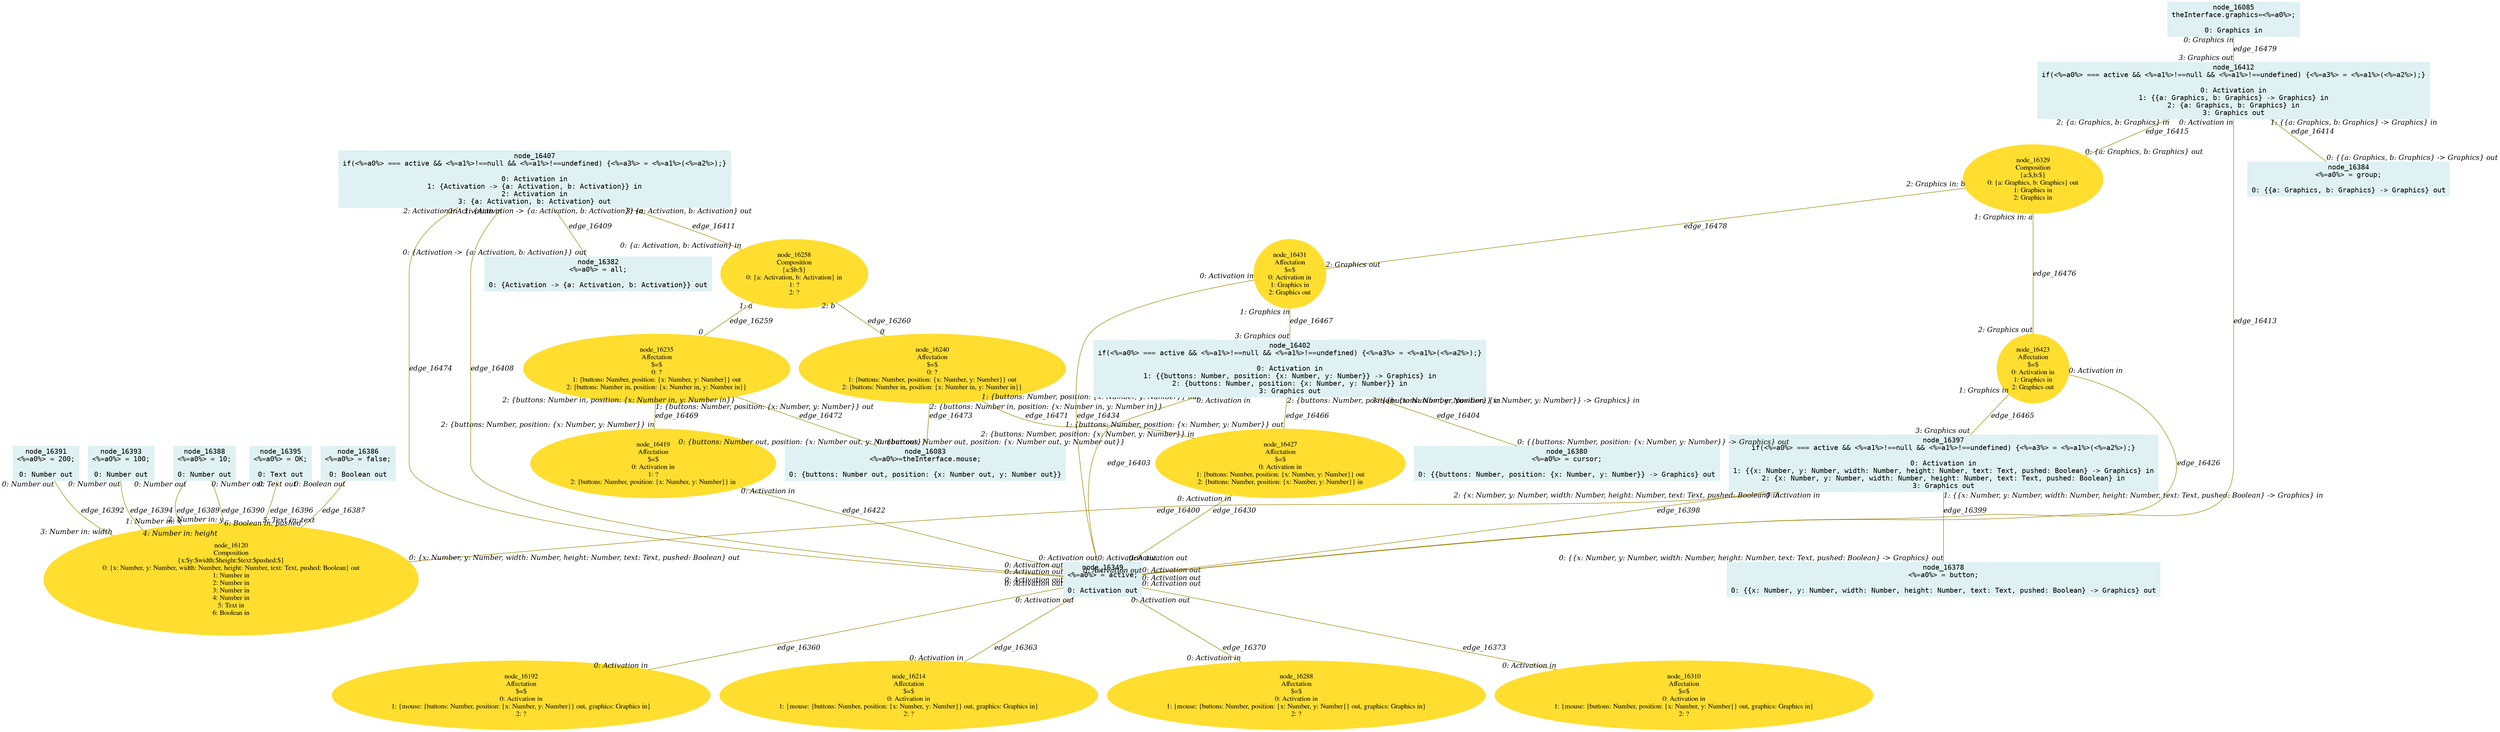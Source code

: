 digraph g{node_16083 [shape="box", style="filled", color="#dff1f2", fontname="Courier", label="node_16083
<%=a0%>=theInterface.mouse;

0: {buttons: Number out, position: {x: Number out, y: Number out}}" ]
node_16085 [shape="box", style="filled", color="#dff1f2", fontname="Courier", label="node_16085
theInterface.graphics=<%=a0%>;

0: Graphics in" ]
node_16120 [shape="ellipse", style="filled", color="#ffde2f", fontname="Times", label="node_16120
Composition
{x:$y:$width:$height:$text:$pushed:$}
0: {x: Number, y: Number, width: Number, height: Number, text: Text, pushed: Boolean} out
1: Number in
2: Number in
3: Number in
4: Number in
5: Text in
6: Boolean in" ]
node_16192 [shape="ellipse", style="filled", color="#ffde2f", fontname="Times", label="node_16192
Affectation
$=$
0: Activation in
1: {mouse: {buttons: Number, position: {x: Number, y: Number}} out, graphics: Graphics in}
2: ?" ]
node_16214 [shape="ellipse", style="filled", color="#ffde2f", fontname="Times", label="node_16214
Affectation
$=$
0: Activation in
1: {mouse: {buttons: Number, position: {x: Number, y: Number}} out, graphics: Graphics in}
2: ?" ]
node_16235 [shape="ellipse", style="filled", color="#ffde2f", fontname="Times", label="node_16235
Affectation
$=$
0: ?
1: {buttons: Number, position: {x: Number, y: Number}} out
2: {buttons: Number in, position: {x: Number in, y: Number in}}" ]
node_16240 [shape="ellipse", style="filled", color="#ffde2f", fontname="Times", label="node_16240
Affectation
$=$
0: ?
1: {buttons: Number, position: {x: Number, y: Number}} out
2: {buttons: Number in, position: {x: Number in, y: Number in}}" ]
node_16258 [shape="ellipse", style="filled", color="#ffde2f", fontname="Times", label="node_16258
Composition
{a:$b:$}
0: {a: Activation, b: Activation} in
1: ?
2: ?" ]
node_16288 [shape="ellipse", style="filled", color="#ffde2f", fontname="Times", label="node_16288
Affectation
$=$
0: Activation in
1: {mouse: {buttons: Number, position: {x: Number, y: Number}} out, graphics: Graphics in}
2: ?" ]
node_16310 [shape="ellipse", style="filled", color="#ffde2f", fontname="Times", label="node_16310
Affectation
$=$
0: Activation in
1: {mouse: {buttons: Number, position: {x: Number, y: Number}} out, graphics: Graphics in}
2: ?" ]
node_16329 [shape="ellipse", style="filled", color="#ffde2f", fontname="Times", label="node_16329
Composition
{a:$,b:$}
0: {a: Graphics, b: Graphics} out
1: Graphics in
2: Graphics in" ]
node_16349 [shape="box", style="filled", color="#dff1f2", fontname="Courier", label="node_16349
<%=a0%> = active;

0: Activation out" ]
node_16378 [shape="box", style="filled", color="#dff1f2", fontname="Courier", label="node_16378
<%=a0%> = button;

0: {{x: Number, y: Number, width: Number, height: Number, text: Text, pushed: Boolean} -> Graphics} out" ]
node_16380 [shape="box", style="filled", color="#dff1f2", fontname="Courier", label="node_16380
<%=a0%> = cursor;

0: {{buttons: Number, position: {x: Number, y: Number}} -> Graphics} out" ]
node_16382 [shape="box", style="filled", color="#dff1f2", fontname="Courier", label="node_16382
<%=a0%> = all;

0: {Activation -> {a: Activation, b: Activation}} out" ]
node_16384 [shape="box", style="filled", color="#dff1f2", fontname="Courier", label="node_16384
<%=a0%> = group;

0: {{a: Graphics, b: Graphics} -> Graphics} out" ]
node_16386 [shape="box", style="filled", color="#dff1f2", fontname="Courier", label="node_16386
<%=a0%> = false;

0: Boolean out" ]
node_16388 [shape="box", style="filled", color="#dff1f2", fontname="Courier", label="node_16388
<%=a0%> = 10;

0: Number out" ]
node_16391 [shape="box", style="filled", color="#dff1f2", fontname="Courier", label="node_16391
<%=a0%> = 200;

0: Number out" ]
node_16393 [shape="box", style="filled", color="#dff1f2", fontname="Courier", label="node_16393
<%=a0%> = 100;

0: Number out" ]
node_16395 [shape="box", style="filled", color="#dff1f2", fontname="Courier", label="node_16395
<%=a0%> = OK;

0: Text out" ]
node_16397 [shape="box", style="filled", color="#dff1f2", fontname="Courier", label="node_16397
if(<%=a0%> === active && <%=a1%>!==null && <%=a1%>!==undefined) {<%=a3%> = <%=a1%>(<%=a2%>);}

0: Activation in
1: {{x: Number, y: Number, width: Number, height: Number, text: Text, pushed: Boolean} -> Graphics} in
2: {x: Number, y: Number, width: Number, height: Number, text: Text, pushed: Boolean} in
3: Graphics out" ]
node_16402 [shape="box", style="filled", color="#dff1f2", fontname="Courier", label="node_16402
if(<%=a0%> === active && <%=a1%>!==null && <%=a1%>!==undefined) {<%=a3%> = <%=a1%>(<%=a2%>);}

0: Activation in
1: {{buttons: Number, position: {x: Number, y: Number}} -> Graphics} in
2: {buttons: Number, position: {x: Number, y: Number}} in
3: Graphics out" ]
node_16407 [shape="box", style="filled", color="#dff1f2", fontname="Courier", label="node_16407
if(<%=a0%> === active && <%=a1%>!==null && <%=a1%>!==undefined) {<%=a3%> = <%=a1%>(<%=a2%>);}

0: Activation in
1: {Activation -> {a: Activation, b: Activation}} in
2: Activation in
3: {a: Activation, b: Activation} out" ]
node_16412 [shape="box", style="filled", color="#dff1f2", fontname="Courier", label="node_16412
if(<%=a0%> === active && <%=a1%>!==null && <%=a1%>!==undefined) {<%=a3%> = <%=a1%>(<%=a2%>);}

0: Activation in
1: {{a: Graphics, b: Graphics} -> Graphics} in
2: {a: Graphics, b: Graphics} in
3: Graphics out" ]
node_16419 [shape="ellipse", style="filled", color="#ffde2f", fontname="Times", label="node_16419
Affectation
$=$
0: Activation in
1: ?
2: {buttons: Number, position: {x: Number, y: Number}} in" ]
node_16423 [shape="ellipse", style="filled", color="#ffde2f", fontname="Times", label="node_16423
Affectation
$=$
0: Activation in
1: Graphics in
2: Graphics out" ]
node_16427 [shape="ellipse", style="filled", color="#ffde2f", fontname="Times", label="node_16427
Affectation
$=$
0: Activation in
1: {buttons: Number, position: {x: Number, y: Number}} out
2: {buttons: Number, position: {x: Number, y: Number}} in" ]
node_16431 [shape="ellipse", style="filled", color="#ffde2f", fontname="Times", label="node_16431
Affectation
$=$
0: Activation in
1: Graphics in
2: Graphics out" ]
node_16258 -> node_16235 [dir=none, arrowHead=none, fontname="Times-Italic", arrowsize=1, color="#9d8400", label="edge_16259",  headlabel="0", taillabel="1: a" ]
node_16258 -> node_16240 [dir=none, arrowHead=none, fontname="Times-Italic", arrowsize=1, color="#9d8400", label="edge_16260",  headlabel="0", taillabel="2: b" ]
node_16349 -> node_16192 [dir=none, arrowHead=none, fontname="Times-Italic", arrowsize=1, color="#9d8400", label="edge_16360",  headlabel="0: Activation in", taillabel="0: Activation out" ]
node_16349 -> node_16214 [dir=none, arrowHead=none, fontname="Times-Italic", arrowsize=1, color="#9d8400", label="edge_16363",  headlabel="0: Activation in", taillabel="0: Activation out" ]
node_16349 -> node_16288 [dir=none, arrowHead=none, fontname="Times-Italic", arrowsize=1, color="#9d8400", label="edge_16370",  headlabel="0: Activation in", taillabel="0: Activation out" ]
node_16349 -> node_16310 [dir=none, arrowHead=none, fontname="Times-Italic", arrowsize=1, color="#9d8400", label="edge_16373",  headlabel="0: Activation in", taillabel="0: Activation out" ]
node_16386 -> node_16120 [dir=none, arrowHead=none, fontname="Times-Italic", arrowsize=1, color="#9d8400", label="edge_16387",  headlabel="6: Boolean in: pushed", taillabel="0: Boolean out" ]
node_16388 -> node_16120 [dir=none, arrowHead=none, fontname="Times-Italic", arrowsize=1, color="#9d8400", label="edge_16389",  headlabel="1: Number in: x", taillabel="0: Number out" ]
node_16388 -> node_16120 [dir=none, arrowHead=none, fontname="Times-Italic", arrowsize=1, color="#9d8400", label="edge_16390",  headlabel="2: Number in: y", taillabel="0: Number out" ]
node_16391 -> node_16120 [dir=none, arrowHead=none, fontname="Times-Italic", arrowsize=1, color="#9d8400", label="edge_16392",  headlabel="3: Number in: width", taillabel="0: Number out" ]
node_16393 -> node_16120 [dir=none, arrowHead=none, fontname="Times-Italic", arrowsize=1, color="#9d8400", label="edge_16394",  headlabel="4: Number in: height", taillabel="0: Number out" ]
node_16395 -> node_16120 [dir=none, arrowHead=none, fontname="Times-Italic", arrowsize=1, color="#9d8400", label="edge_16396",  headlabel="5: Text in: text", taillabel="0: Text out" ]
node_16397 -> node_16349 [dir=none, arrowHead=none, fontname="Times-Italic", arrowsize=1, color="#9d8400", label="edge_16398",  headlabel="0: Activation out", taillabel="0: Activation in" ]
node_16397 -> node_16378 [dir=none, arrowHead=none, fontname="Times-Italic", arrowsize=1, color="#9d8400", label="edge_16399",  headlabel="0: {{x: Number, y: Number, width: Number, height: Number, text: Text, pushed: Boolean} -> Graphics} out", taillabel="1: {{x: Number, y: Number, width: Number, height: Number, text: Text, pushed: Boolean} -> Graphics} in" ]
node_16397 -> node_16120 [dir=none, arrowHead=none, fontname="Times-Italic", arrowsize=1, color="#9d8400", label="edge_16400",  headlabel="0: {x: Number, y: Number, width: Number, height: Number, text: Text, pushed: Boolean} out", taillabel="2: {x: Number, y: Number, width: Number, height: Number, text: Text, pushed: Boolean} in" ]
node_16402 -> node_16349 [dir=none, arrowHead=none, fontname="Times-Italic", arrowsize=1, color="#9d8400", label="edge_16403",  headlabel="0: Activation out", taillabel="0: Activation in" ]
node_16402 -> node_16380 [dir=none, arrowHead=none, fontname="Times-Italic", arrowsize=1, color="#9d8400", label="edge_16404",  headlabel="0: {{buttons: Number, position: {x: Number, y: Number}} -> Graphics} out", taillabel="1: {{buttons: Number, position: {x: Number, y: Number}} -> Graphics} in" ]
node_16407 -> node_16349 [dir=none, arrowHead=none, fontname="Times-Italic", arrowsize=1, color="#9d8400", label="edge_16408",  headlabel="0: Activation out", taillabel="0: Activation in" ]
node_16407 -> node_16382 [dir=none, arrowHead=none, fontname="Times-Italic", arrowsize=1, color="#9d8400", label="edge_16409",  headlabel="0: {Activation -> {a: Activation, b: Activation}} out", taillabel="1: {Activation -> {a: Activation, b: Activation}} in" ]
node_16407 -> node_16258 [dir=none, arrowHead=none, fontname="Times-Italic", arrowsize=1, color="#9d8400", label="edge_16411",  headlabel="0: {a: Activation, b: Activation} in", taillabel="3: {a: Activation, b: Activation} out" ]
node_16412 -> node_16349 [dir=none, arrowHead=none, fontname="Times-Italic", arrowsize=1, color="#9d8400", label="edge_16413",  headlabel="0: Activation out", taillabel="0: Activation in" ]
node_16412 -> node_16384 [dir=none, arrowHead=none, fontname="Times-Italic", arrowsize=1, color="#9d8400", label="edge_16414",  headlabel="0: {{a: Graphics, b: Graphics} -> Graphics} out", taillabel="1: {{a: Graphics, b: Graphics} -> Graphics} in" ]
node_16412 -> node_16329 [dir=none, arrowHead=none, fontname="Times-Italic", arrowsize=1, color="#9d8400", label="edge_16415",  headlabel="0: {a: Graphics, b: Graphics} out", taillabel="2: {a: Graphics, b: Graphics} in" ]
node_16419 -> node_16349 [dir=none, arrowHead=none, fontname="Times-Italic", arrowsize=1, color="#9d8400", label="edge_16422",  headlabel="0: Activation out", taillabel="0: Activation in" ]
node_16423 -> node_16349 [dir=none, arrowHead=none, fontname="Times-Italic", arrowsize=1, color="#9d8400", label="edge_16426",  headlabel="0: Activation out", taillabel="0: Activation in" ]
node_16427 -> node_16349 [dir=none, arrowHead=none, fontname="Times-Italic", arrowsize=1, color="#9d8400", label="edge_16430",  headlabel="0: Activation out", taillabel="0: Activation in" ]
node_16431 -> node_16349 [dir=none, arrowHead=none, fontname="Times-Italic", arrowsize=1, color="#9d8400", label="edge_16434",  headlabel="0: Activation out", taillabel="0: Activation in" ]
node_16423 -> node_16397 [dir=none, arrowHead=none, fontname="Times-Italic", arrowsize=1, color="#9d8400", label="edge_16465",  headlabel="3: Graphics out", taillabel="1: Graphics in" ]
node_16402 -> node_16427 [dir=none, arrowHead=none, fontname="Times-Italic", arrowsize=1, color="#9d8400", label="edge_16466",  headlabel="1: {buttons: Number, position: {x: Number, y: Number}} out", taillabel="2: {buttons: Number, position: {x: Number, y: Number}} in" ]
node_16431 -> node_16402 [dir=none, arrowHead=none, fontname="Times-Italic", arrowsize=1, color="#9d8400", label="edge_16467",  headlabel="3: Graphics out", taillabel="1: Graphics in" ]
node_16235 -> node_16419 [dir=none, arrowHead=none, fontname="Times-Italic", arrowsize=1, color="#9d8400", label="edge_16469",  headlabel="2: {buttons: Number, position: {x: Number, y: Number}} in", taillabel="1: {buttons: Number, position: {x: Number, y: Number}} out" ]
node_16240 -> node_16427 [dir=none, arrowHead=none, fontname="Times-Italic", arrowsize=1, color="#9d8400", label="edge_16471",  headlabel="2: {buttons: Number, position: {x: Number, y: Number}} in", taillabel="1: {buttons: Number, position: {x: Number, y: Number}} out" ]
node_16235 -> node_16083 [dir=none, arrowHead=none, fontname="Times-Italic", arrowsize=1, color="#9d8400", label="edge_16472",  headlabel="0: {buttons: Number out, position: {x: Number out, y: Number out}}", taillabel="2: {buttons: Number in, position: {x: Number in, y: Number in}}" ]
node_16240 -> node_16083 [dir=none, arrowHead=none, fontname="Times-Italic", arrowsize=1, color="#9d8400", label="edge_16473",  headlabel="0: {buttons: Number out, position: {x: Number out, y: Number out}}", taillabel="2: {buttons: Number in, position: {x: Number in, y: Number in}}" ]
node_16407 -> node_16349 [dir=none, arrowHead=none, fontname="Times-Italic", arrowsize=1, color="#9d8400", label="edge_16474",  headlabel="0: Activation out", taillabel="2: Activation in" ]
node_16329 -> node_16423 [dir=none, arrowHead=none, fontname="Times-Italic", arrowsize=1, color="#9d8400", label="edge_16476",  headlabel="2: Graphics out", taillabel="1: Graphics in: a" ]
node_16329 -> node_16431 [dir=none, arrowHead=none, fontname="Times-Italic", arrowsize=1, color="#9d8400", label="edge_16478",  headlabel="2: Graphics out", taillabel="2: Graphics in: b" ]
node_16085 -> node_16412 [dir=none, arrowHead=none, fontname="Times-Italic", arrowsize=1, color="#9d8400", label="edge_16479",  headlabel="3: Graphics out", taillabel="0: Graphics in" ]
}
